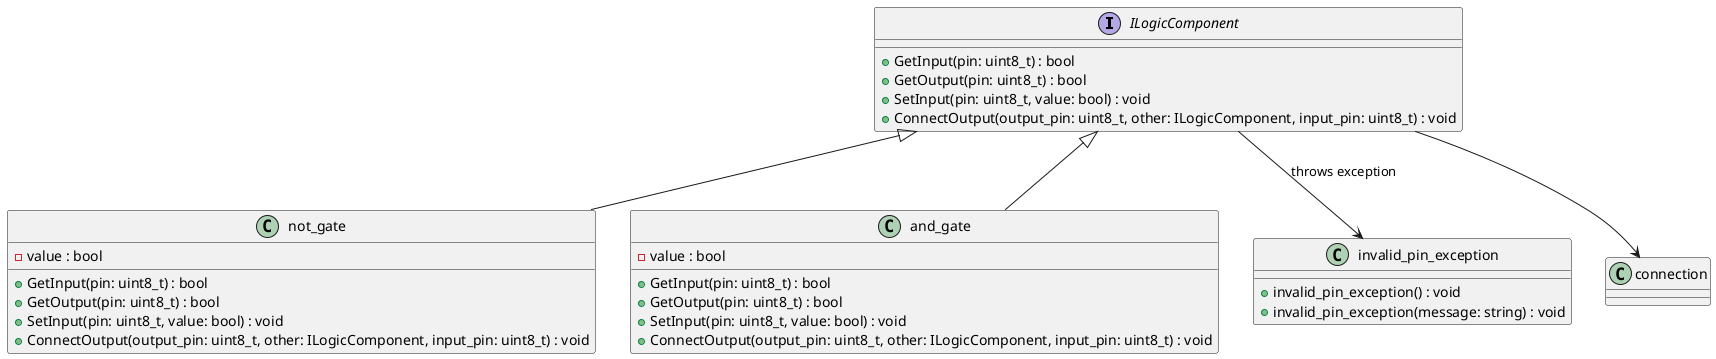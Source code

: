 @startuml
interface ILogicComponent {
  + GetInput(pin: uint8_t) : bool
  + GetOutput(pin: uint8_t) : bool
  + SetInput(pin: uint8_t, value: bool) : void
  + ConnectOutput(output_pin: uint8_t, other: ILogicComponent, input_pin: uint8_t) : void
}

class not_gate {
  - value : bool
  + GetInput(pin: uint8_t) : bool
  + GetOutput(pin: uint8_t) : bool
  + SetInput(pin: uint8_t, value: bool) : void
  + ConnectOutput(output_pin: uint8_t, other: ILogicComponent, input_pin: uint8_t) : void
}

class and_gate {
  - value : bool
  + GetInput(pin: uint8_t) : bool
  + GetOutput(pin: uint8_t) : bool
  + SetInput(pin: uint8_t, value: bool) : void
  + ConnectOutput(output_pin: uint8_t, other: ILogicComponent, input_pin: uint8_t) : void
}

class invalid_pin_exception {
  + invalid_pin_exception() : void
  + invalid_pin_exception(message: string) : void
}

class connection{
}

ILogicComponent -->  connection

ILogicComponent <|-- not_gate
ILogicComponent <|-- and_gate


ILogicComponent --> invalid_pin_exception : throws exception

@enduml
